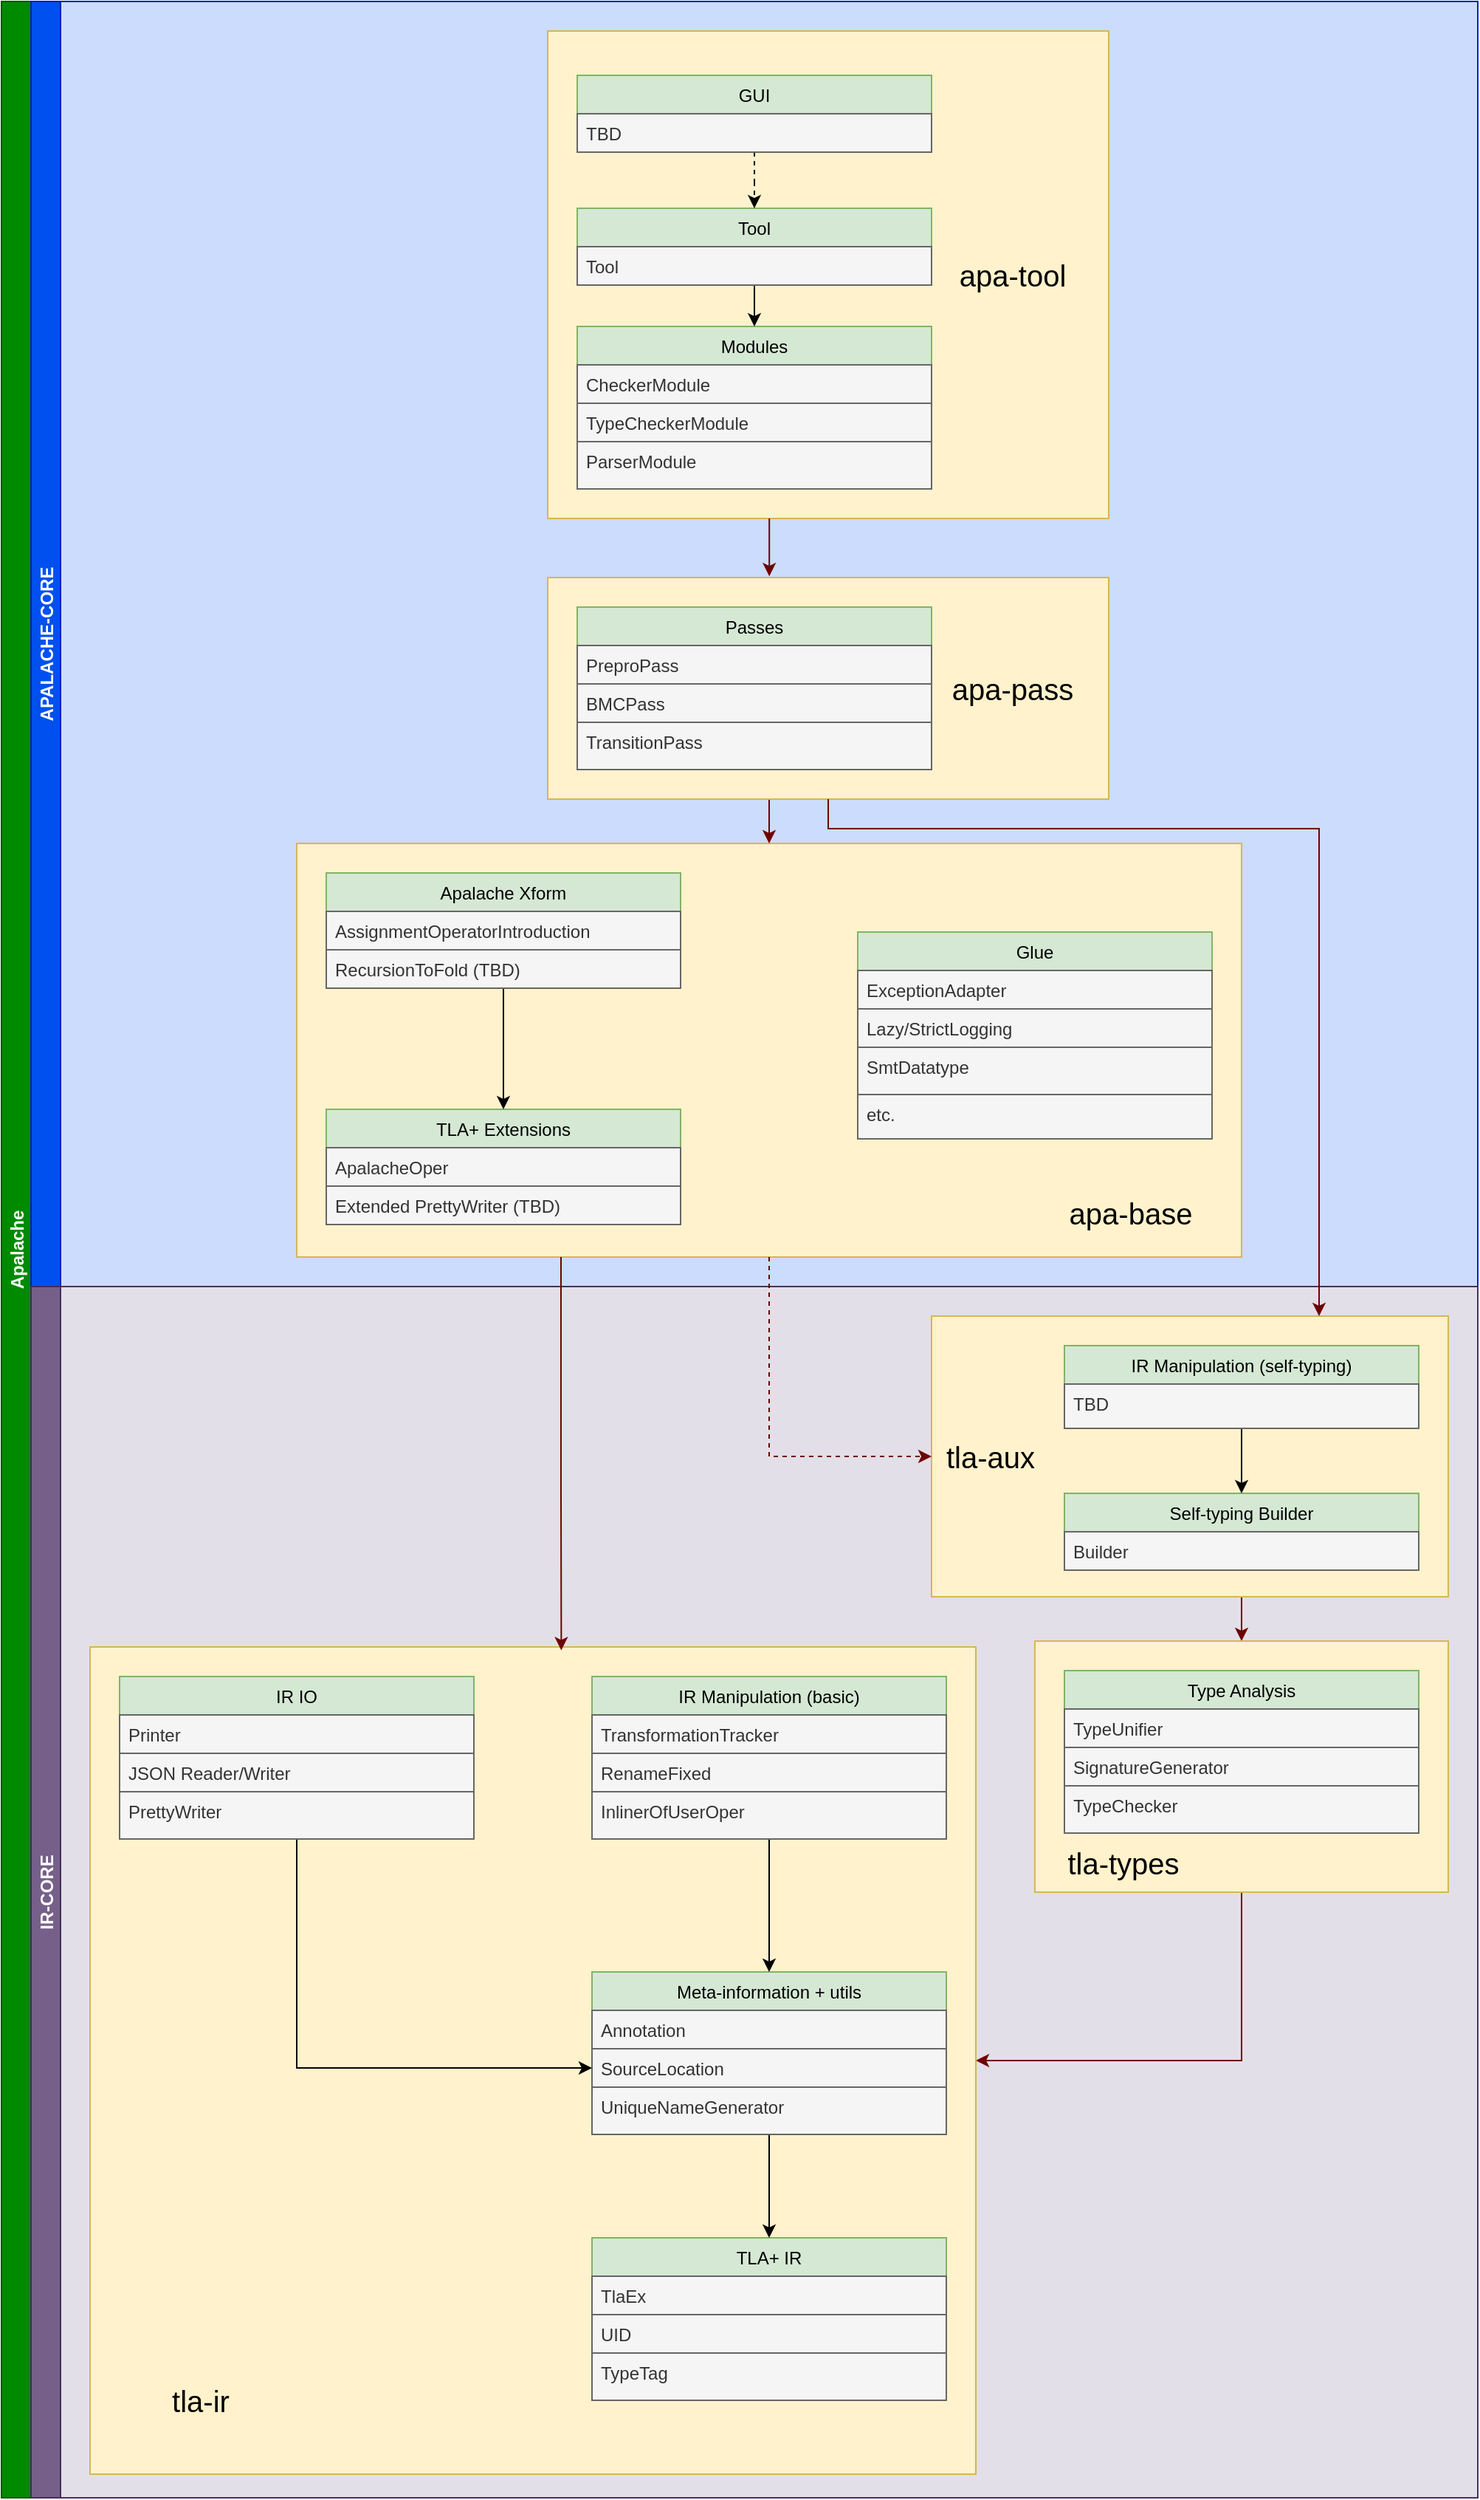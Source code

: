 <mxfile version="14.7.7"><diagram id="Uq9uGv-fbkaLE9p4mVVg" name="Page-1"><mxGraphModel dx="1330" dy="724" grid="1" gridSize="10" guides="1" tooltips="1" connect="1" arrows="1" fold="1" page="1" pageScale="1" pageWidth="850" pageHeight="1100" math="0" shadow="0"><root><mxCell id="0"/><mxCell id="1" parent="0"/><mxCell id="S77rk8HtIOyt9G9LWl7W-6" value="Apalache" style="swimlane;childLayout=stackLayout;resizeParent=1;resizeParentMax=0;horizontal=0;startSize=20;horizontalStack=0;fillColor=#008a00;strokeColor=#005700;fontColor=#ffffff;" vertex="1" parent="1"><mxGeometry x="80" y="440" width="1000" height="1690" as="geometry"/></mxCell><mxCell id="S77rk8HtIOyt9G9LWl7W-8" value="APALACHE-CORE" style="swimlane;startSize=20;horizontal=0;swimlaneLine=1;fillColor=#0050ef;strokeColor=#001DBC;fontColor=#ffffff;" vertex="1" parent="S77rk8HtIOyt9G9LWl7W-6"><mxGeometry x="20" width="980" height="870" as="geometry"><mxRectangle x="20" width="980" height="20" as="alternateBounds"/></mxGeometry></mxCell><mxCell id="S77rk8HtIOyt9G9LWl7W-138" value="" style="rounded=0;whiteSpace=wrap;html=1;fontSize=20;fillColor=#0050ef;strokeColor=#001DBC;fontColor=#ffffff;opacity=20;" vertex="1" parent="S77rk8HtIOyt9G9LWl7W-8"><mxGeometry x="20" width="960" height="870" as="geometry"/></mxCell><mxCell id="S77rk8HtIOyt9G9LWl7W-122" value="" style="rounded=0;whiteSpace=wrap;html=1;fontSize=20;fillColor=#fff2cc;strokeColor=#d6b656;" vertex="1" parent="S77rk8HtIOyt9G9LWl7W-8"><mxGeometry x="180" y="570" width="640" height="280" as="geometry"/></mxCell><mxCell id="S77rk8HtIOyt9G9LWl7W-76" value="TLA+ Extensions" style="swimlane;fontStyle=0;childLayout=stackLayout;horizontal=1;startSize=26;horizontalStack=0;resizeParent=1;resizeParentMax=0;resizeLast=0;collapsible=1;marginBottom=0;fillColor=#d5e8d4;strokeColor=#82b366;" vertex="1" parent="S77rk8HtIOyt9G9LWl7W-8"><mxGeometry x="200" y="750" width="240" height="78" as="geometry"><mxRectangle x="350" y="1370" width="80" height="26" as="alternateBounds"/></mxGeometry></mxCell><mxCell id="S77rk8HtIOyt9G9LWl7W-77" value="ApalacheOper" style="text;strokeColor=#666666;fillColor=#f5f5f5;align=left;verticalAlign=top;spacingLeft=4;spacingRight=4;overflow=hidden;rotatable=0;points=[[0,0.5],[1,0.5]];portConstraint=eastwest;fontColor=#333333;" vertex="1" parent="S77rk8HtIOyt9G9LWl7W-76"><mxGeometry y="26" width="240" height="26" as="geometry"/></mxCell><mxCell id="S77rk8HtIOyt9G9LWl7W-78" value="Extended PrettyWriter (TBD)" style="text;strokeColor=#666666;fillColor=#f5f5f5;align=left;verticalAlign=top;spacingLeft=4;spacingRight=4;overflow=hidden;rotatable=0;points=[[0,0.5],[1,0.5]];portConstraint=eastwest;fontColor=#333333;" vertex="1" parent="S77rk8HtIOyt9G9LWl7W-76"><mxGeometry y="52" width="240" height="26" as="geometry"/></mxCell><mxCell id="S77rk8HtIOyt9G9LWl7W-121" style="edgeStyle=orthogonalEdgeStyle;rounded=0;orthogonalLoop=1;jettySize=auto;html=1;entryX=0.5;entryY=0;entryDx=0;entryDy=0;fontSize=20;" edge="1" parent="S77rk8HtIOyt9G9LWl7W-8" source="S77rk8HtIOyt9G9LWl7W-106" target="S77rk8HtIOyt9G9LWl7W-76"><mxGeometry relative="1" as="geometry"/></mxCell><mxCell id="S77rk8HtIOyt9G9LWl7W-106" value="Apalache Xform" style="swimlane;fontStyle=0;childLayout=stackLayout;horizontal=1;startSize=26;horizontalStack=0;resizeParent=1;resizeParentMax=0;resizeLast=0;collapsible=1;marginBottom=0;fillColor=#d5e8d4;strokeColor=#82b366;" vertex="1" parent="S77rk8HtIOyt9G9LWl7W-8"><mxGeometry x="200" y="590" width="240" height="78" as="geometry"><mxRectangle x="350" y="1370" width="80" height="26" as="alternateBounds"/></mxGeometry></mxCell><mxCell id="S77rk8HtIOyt9G9LWl7W-107" value="AssignmentOperatorIntroduction" style="text;strokeColor=#666666;fillColor=#f5f5f5;align=left;verticalAlign=top;spacingLeft=4;spacingRight=4;overflow=hidden;rotatable=0;points=[[0,0.5],[1,0.5]];portConstraint=eastwest;fontColor=#333333;" vertex="1" parent="S77rk8HtIOyt9G9LWl7W-106"><mxGeometry y="26" width="240" height="26" as="geometry"/></mxCell><mxCell id="S77rk8HtIOyt9G9LWl7W-108" value="RecursionToFold (TBD)" style="text;strokeColor=#666666;fillColor=#f5f5f5;align=left;verticalAlign=top;spacingLeft=4;spacingRight=4;overflow=hidden;rotatable=0;points=[[0,0.5],[1,0.5]];portConstraint=eastwest;fontColor=#333333;" vertex="1" parent="S77rk8HtIOyt9G9LWl7W-106"><mxGeometry y="52" width="240" height="26" as="geometry"/></mxCell><mxCell id="S77rk8HtIOyt9G9LWl7W-81" value="Glue" style="swimlane;fontStyle=0;childLayout=stackLayout;horizontal=1;startSize=26;horizontalStack=0;resizeParent=1;resizeParentMax=0;resizeLast=0;collapsible=1;marginBottom=0;fillColor=#d5e8d4;strokeColor=#82b366;" vertex="1" parent="S77rk8HtIOyt9G9LWl7W-8"><mxGeometry x="560" y="630" width="240" height="140" as="geometry"><mxRectangle x="350" y="1370" width="80" height="26" as="alternateBounds"/></mxGeometry></mxCell><mxCell id="S77rk8HtIOyt9G9LWl7W-82" value="ExceptionAdapter" style="text;strokeColor=#666666;fillColor=#f5f5f5;align=left;verticalAlign=top;spacingLeft=4;spacingRight=4;overflow=hidden;rotatable=0;points=[[0,0.5],[1,0.5]];portConstraint=eastwest;fontColor=#333333;" vertex="1" parent="S77rk8HtIOyt9G9LWl7W-81"><mxGeometry y="26" width="240" height="26" as="geometry"/></mxCell><mxCell id="S77rk8HtIOyt9G9LWl7W-83" value="Lazy/StrictLogging" style="text;strokeColor=#666666;fillColor=#f5f5f5;align=left;verticalAlign=top;spacingLeft=4;spacingRight=4;overflow=hidden;rotatable=0;points=[[0,0.5],[1,0.5]];portConstraint=eastwest;fontColor=#333333;" vertex="1" parent="S77rk8HtIOyt9G9LWl7W-81"><mxGeometry y="52" width="240" height="26" as="geometry"/></mxCell><mxCell id="S77rk8HtIOyt9G9LWl7W-84" value="SmtDatatype" style="text;strokeColor=#666666;fillColor=#f5f5f5;align=left;verticalAlign=top;spacingLeft=4;spacingRight=4;overflow=hidden;rotatable=0;points=[[0,0.5],[1,0.5]];portConstraint=eastwest;fontColor=#333333;" vertex="1" parent="S77rk8HtIOyt9G9LWl7W-81"><mxGeometry y="78" width="240" height="32" as="geometry"/></mxCell><mxCell id="S77rk8HtIOyt9G9LWl7W-85" value="etc." style="text;strokeColor=#666666;fillColor=#f5f5f5;align=left;verticalAlign=top;spacingLeft=4;spacingRight=4;overflow=hidden;rotatable=0;points=[[0,0.5],[1,0.5]];portConstraint=eastwest;fontColor=#333333;" vertex="1" parent="S77rk8HtIOyt9G9LWl7W-81"><mxGeometry y="110" width="240" height="30" as="geometry"/></mxCell><mxCell id="S77rk8HtIOyt9G9LWl7W-129" style="edgeStyle=orthogonalEdgeStyle;rounded=0;orthogonalLoop=1;jettySize=auto;html=1;entryX=0.5;entryY=0;entryDx=0;entryDy=0;fontSize=20;fillColor=#a20025;strokeColor=#6F0000;" edge="1" parent="S77rk8HtIOyt9G9LWl7W-8" source="S77rk8HtIOyt9G9LWl7W-126" target="S77rk8HtIOyt9G9LWl7W-122"><mxGeometry relative="1" as="geometry"><Array as="points"><mxPoint x="500" y="560"/><mxPoint x="500" y="560"/></Array></mxGeometry></mxCell><mxCell id="S77rk8HtIOyt9G9LWl7W-126" value="" style="rounded=0;whiteSpace=wrap;html=1;fontSize=20;fillColor=#fff2cc;strokeColor=#d6b656;" vertex="1" parent="S77rk8HtIOyt9G9LWl7W-8"><mxGeometry x="350" y="390" width="380" height="150" as="geometry"/></mxCell><mxCell id="S77rk8HtIOyt9G9LWl7W-86" value="Passes" style="swimlane;fontStyle=0;childLayout=stackLayout;horizontal=1;startSize=26;horizontalStack=0;resizeParent=1;resizeParentMax=0;resizeLast=0;collapsible=1;marginBottom=0;fillColor=#d5e8d4;strokeColor=#82b366;" vertex="1" parent="S77rk8HtIOyt9G9LWl7W-8"><mxGeometry x="370" y="410" width="240" height="110" as="geometry"><mxRectangle x="350" y="1370" width="80" height="26" as="alternateBounds"/></mxGeometry></mxCell><mxCell id="S77rk8HtIOyt9G9LWl7W-87" value="PreproPass" style="text;strokeColor=#666666;fillColor=#f5f5f5;align=left;verticalAlign=top;spacingLeft=4;spacingRight=4;overflow=hidden;rotatable=0;points=[[0,0.5],[1,0.5]];portConstraint=eastwest;fontColor=#333333;" vertex="1" parent="S77rk8HtIOyt9G9LWl7W-86"><mxGeometry y="26" width="240" height="26" as="geometry"/></mxCell><mxCell id="S77rk8HtIOyt9G9LWl7W-88" value="BMCPass" style="text;strokeColor=#666666;fillColor=#f5f5f5;align=left;verticalAlign=top;spacingLeft=4;spacingRight=4;overflow=hidden;rotatable=0;points=[[0,0.5],[1,0.5]];portConstraint=eastwest;fontColor=#333333;" vertex="1" parent="S77rk8HtIOyt9G9LWl7W-86"><mxGeometry y="52" width="240" height="26" as="geometry"/></mxCell><mxCell id="S77rk8HtIOyt9G9LWl7W-89" value="TransitionPass" style="text;strokeColor=#666666;fillColor=#f5f5f5;align=left;verticalAlign=top;spacingLeft=4;spacingRight=4;overflow=hidden;rotatable=0;points=[[0,0.5],[1,0.5]];portConstraint=eastwest;fontColor=#333333;" vertex="1" parent="S77rk8HtIOyt9G9LWl7W-86"><mxGeometry y="78" width="240" height="32" as="geometry"/></mxCell><mxCell id="S77rk8HtIOyt9G9LWl7W-132" value="apa-pass" style="text;html=1;strokeColor=none;fillColor=none;align=center;verticalAlign=middle;whiteSpace=wrap;rounded=0;fontSize=20;" vertex="1" parent="S77rk8HtIOyt9G9LWl7W-8"><mxGeometry x="620" y="455" width="90" height="20" as="geometry"/></mxCell><mxCell id="S77rk8HtIOyt9G9LWl7W-128" value="" style="rounded=0;whiteSpace=wrap;html=1;fontSize=20;fillColor=#fff2cc;strokeColor=#d6b656;" vertex="1" parent="S77rk8HtIOyt9G9LWl7W-8"><mxGeometry x="350" y="20" width="380" height="330" as="geometry"/></mxCell><mxCell id="S77rk8HtIOyt9G9LWl7W-131" style="edgeStyle=orthogonalEdgeStyle;rounded=0;orthogonalLoop=1;jettySize=auto;html=1;entryX=0.395;entryY=-0.006;entryDx=0;entryDy=0;entryPerimeter=0;fontSize=20;fillColor=#a20025;strokeColor=#6F0000;" edge="1" parent="S77rk8HtIOyt9G9LWl7W-8" source="S77rk8HtIOyt9G9LWl7W-128" target="S77rk8HtIOyt9G9LWl7W-126"><mxGeometry relative="1" as="geometry"><Array as="points"><mxPoint x="500" y="330"/><mxPoint x="500" y="330"/></Array></mxGeometry></mxCell><mxCell id="S77rk8HtIOyt9G9LWl7W-91" value="Modules" style="swimlane;fontStyle=0;childLayout=stackLayout;horizontal=1;startSize=26;horizontalStack=0;resizeParent=1;resizeParentMax=0;resizeLast=0;collapsible=1;marginBottom=0;fillColor=#d5e8d4;strokeColor=#82b366;" vertex="1" parent="S77rk8HtIOyt9G9LWl7W-8"><mxGeometry x="370" y="220" width="240" height="110" as="geometry"><mxRectangle x="350" y="1370" width="80" height="26" as="alternateBounds"/></mxGeometry></mxCell><mxCell id="S77rk8HtIOyt9G9LWl7W-92" value="CheckerModule" style="text;strokeColor=#666666;fillColor=#f5f5f5;align=left;verticalAlign=top;spacingLeft=4;spacingRight=4;overflow=hidden;rotatable=0;points=[[0,0.5],[1,0.5]];portConstraint=eastwest;fontColor=#333333;" vertex="1" parent="S77rk8HtIOyt9G9LWl7W-91"><mxGeometry y="26" width="240" height="26" as="geometry"/></mxCell><mxCell id="S77rk8HtIOyt9G9LWl7W-93" value="TypeCheckerModule" style="text;strokeColor=#666666;fillColor=#f5f5f5;align=left;verticalAlign=top;spacingLeft=4;spacingRight=4;overflow=hidden;rotatable=0;points=[[0,0.5],[1,0.5]];portConstraint=eastwest;fontColor=#333333;" vertex="1" parent="S77rk8HtIOyt9G9LWl7W-91"><mxGeometry y="52" width="240" height="26" as="geometry"/></mxCell><mxCell id="S77rk8HtIOyt9G9LWl7W-94" value="ParserModule" style="text;strokeColor=#666666;fillColor=#f5f5f5;align=left;verticalAlign=top;spacingLeft=4;spacingRight=4;overflow=hidden;rotatable=0;points=[[0,0.5],[1,0.5]];portConstraint=eastwest;fontColor=#333333;" vertex="1" parent="S77rk8HtIOyt9G9LWl7W-91"><mxGeometry y="78" width="240" height="32" as="geometry"/></mxCell><mxCell id="S77rk8HtIOyt9G9LWl7W-127" style="edgeStyle=orthogonalEdgeStyle;rounded=0;orthogonalLoop=1;jettySize=auto;html=1;entryX=0.5;entryY=0;entryDx=0;entryDy=0;fontSize=20;" edge="1" parent="S77rk8HtIOyt9G9LWl7W-8" source="S77rk8HtIOyt9G9LWl7W-96" target="S77rk8HtIOyt9G9LWl7W-91"><mxGeometry relative="1" as="geometry"/></mxCell><mxCell id="S77rk8HtIOyt9G9LWl7W-96" value="Tool" style="swimlane;fontStyle=0;childLayout=stackLayout;horizontal=1;startSize=26;horizontalStack=0;resizeParent=1;resizeParentMax=0;resizeLast=0;collapsible=1;marginBottom=0;fillColor=#d5e8d4;strokeColor=#82b366;" vertex="1" parent="S77rk8HtIOyt9G9LWl7W-8"><mxGeometry x="370" y="140" width="240" height="52" as="geometry"><mxRectangle x="350" y="1370" width="80" height="26" as="alternateBounds"/></mxGeometry></mxCell><mxCell id="S77rk8HtIOyt9G9LWl7W-97" value="Tool" style="text;strokeColor=#666666;fillColor=#f5f5f5;align=left;verticalAlign=top;spacingLeft=4;spacingRight=4;overflow=hidden;rotatable=0;points=[[0,0.5],[1,0.5]];portConstraint=eastwest;fontColor=#333333;" vertex="1" parent="S77rk8HtIOyt9G9LWl7W-96"><mxGeometry y="26" width="240" height="26" as="geometry"/></mxCell><mxCell id="S77rk8HtIOyt9G9LWl7W-136" style="edgeStyle=orthogonalEdgeStyle;rounded=0;orthogonalLoop=1;jettySize=auto;html=1;entryX=0.5;entryY=0;entryDx=0;entryDy=0;dashed=1;fontSize=20;" edge="1" parent="S77rk8HtIOyt9G9LWl7W-8" source="S77rk8HtIOyt9G9LWl7W-101" target="S77rk8HtIOyt9G9LWl7W-96"><mxGeometry relative="1" as="geometry"/></mxCell><mxCell id="S77rk8HtIOyt9G9LWl7W-101" value="GUI" style="swimlane;fontStyle=0;childLayout=stackLayout;horizontal=1;startSize=26;horizontalStack=0;resizeParent=1;resizeParentMax=0;resizeLast=0;collapsible=1;marginBottom=0;fillColor=#d5e8d4;strokeColor=#82b366;" vertex="1" parent="S77rk8HtIOyt9G9LWl7W-8"><mxGeometry x="370" y="50" width="240" height="52" as="geometry"><mxRectangle x="350" y="1370" width="80" height="26" as="alternateBounds"/></mxGeometry></mxCell><mxCell id="S77rk8HtIOyt9G9LWl7W-102" value="TBD" style="text;strokeColor=#666666;fillColor=#f5f5f5;align=left;verticalAlign=top;spacingLeft=4;spacingRight=4;overflow=hidden;rotatable=0;points=[[0,0.5],[1,0.5]];portConstraint=eastwest;fontColor=#333333;" vertex="1" parent="S77rk8HtIOyt9G9LWl7W-101"><mxGeometry y="26" width="240" height="26" as="geometry"/></mxCell><mxCell id="S77rk8HtIOyt9G9LWl7W-133" value="&lt;div&gt;apa-tool&lt;/div&gt;" style="text;html=1;strokeColor=none;fillColor=none;align=center;verticalAlign=middle;whiteSpace=wrap;rounded=0;fontSize=20;" vertex="1" parent="S77rk8HtIOyt9G9LWl7W-8"><mxGeometry x="620" y="175" width="90" height="20" as="geometry"/></mxCell><mxCell id="S77rk8HtIOyt9G9LWl7W-9" value="IR-CORE" style="swimlane;startSize=20;horizontal=0;fillColor=#76608a;strokeColor=#432D57;fontColor=#ffffff;" vertex="1" parent="S77rk8HtIOyt9G9LWl7W-6"><mxGeometry x="20" y="870" width="980" height="820" as="geometry"><mxRectangle x="20" y="560" width="980" height="20" as="alternateBounds"/></mxGeometry></mxCell><mxCell id="S77rk8HtIOyt9G9LWl7W-139" value="" style="rounded=0;whiteSpace=wrap;html=1;fontSize=20;fillColor=#76608a;strokeColor=#432D57;fontColor=#ffffff;opacity=20;" vertex="1" parent="S77rk8HtIOyt9G9LWl7W-9"><mxGeometry x="20" width="960" height="820" as="geometry"/></mxCell><mxCell id="S77rk8HtIOyt9G9LWl7W-119" style="edgeStyle=orthogonalEdgeStyle;rounded=0;orthogonalLoop=1;jettySize=auto;html=1;fontSize=20;fillColor=#a20025;strokeColor=#6F0000;" edge="1" parent="S77rk8HtIOyt9G9LWl7W-9" source="S77rk8HtIOyt9G9LWl7W-73" target="S77rk8HtIOyt9G9LWl7W-71"><mxGeometry relative="1" as="geometry"><Array as="points"><mxPoint x="820" y="220"/><mxPoint x="820" y="220"/></Array></mxGeometry></mxCell><mxCell id="S77rk8HtIOyt9G9LWl7W-73" value="" style="rounded=0;whiteSpace=wrap;html=1;fontSize=20;fillColor=#fff2cc;strokeColor=#d6b656;" vertex="1" parent="S77rk8HtIOyt9G9LWl7W-9"><mxGeometry x="610" y="20" width="350" height="190" as="geometry"/></mxCell><mxCell id="S77rk8HtIOyt9G9LWl7W-116" style="edgeStyle=orthogonalEdgeStyle;rounded=0;orthogonalLoop=1;jettySize=auto;html=1;entryX=1;entryY=0.5;entryDx=0;entryDy=0;fontSize=20;fillColor=#a20025;strokeColor=#6F0000;" edge="1" parent="S77rk8HtIOyt9G9LWl7W-9" source="S77rk8HtIOyt9G9LWl7W-71" target="S77rk8HtIOyt9G9LWl7W-66"><mxGeometry relative="1" as="geometry"><Array as="points"><mxPoint x="820" y="524"/></Array></mxGeometry></mxCell><mxCell id="S77rk8HtIOyt9G9LWl7W-71" value="" style="rounded=0;whiteSpace=wrap;html=1;fillColor=#fff2cc;strokeColor=#d6b656;" vertex="1" parent="S77rk8HtIOyt9G9LWl7W-9"><mxGeometry x="680" y="240" width="280" height="170" as="geometry"/></mxCell><mxCell id="S77rk8HtIOyt9G9LWl7W-66" value="" style="rounded=0;whiteSpace=wrap;html=1;fillColor=#fff2cc;strokeColor=#d6b656;" vertex="1" parent="S77rk8HtIOyt9G9LWl7W-9"><mxGeometry x="40" y="244" width="600" height="560" as="geometry"/></mxCell><mxCell id="S77rk8HtIOyt9G9LWl7W-14" value="TLA+ IR" style="swimlane;fontStyle=0;childLayout=stackLayout;horizontal=1;startSize=26;horizontalStack=0;resizeParent=1;resizeParentMax=0;resizeLast=0;collapsible=1;marginBottom=0;fillColor=#d5e8d4;strokeColor=#82b366;" vertex="1" parent="S77rk8HtIOyt9G9LWl7W-9"><mxGeometry x="380" y="644" width="240" height="110" as="geometry"><mxRectangle x="350" y="1370" width="80" height="26" as="alternateBounds"/></mxGeometry></mxCell><mxCell id="S77rk8HtIOyt9G9LWl7W-15" value="TlaEx" style="text;strokeColor=#666666;fillColor=#f5f5f5;align=left;verticalAlign=top;spacingLeft=4;spacingRight=4;overflow=hidden;rotatable=0;points=[[0,0.5],[1,0.5]];portConstraint=eastwest;fontColor=#333333;" vertex="1" parent="S77rk8HtIOyt9G9LWl7W-14"><mxGeometry y="26" width="240" height="26" as="geometry"/></mxCell><mxCell id="S77rk8HtIOyt9G9LWl7W-16" value="UID" style="text;strokeColor=#666666;fillColor=#f5f5f5;align=left;verticalAlign=top;spacingLeft=4;spacingRight=4;overflow=hidden;rotatable=0;points=[[0,0.5],[1,0.5]];portConstraint=eastwest;fontColor=#333333;" vertex="1" parent="S77rk8HtIOyt9G9LWl7W-14"><mxGeometry y="52" width="240" height="26" as="geometry"/></mxCell><mxCell id="S77rk8HtIOyt9G9LWl7W-17" value="TypeTag" style="text;strokeColor=#666666;fillColor=#f5f5f5;align=left;verticalAlign=top;spacingLeft=4;spacingRight=4;overflow=hidden;rotatable=0;points=[[0,0.5],[1,0.5]];portConstraint=eastwest;fontColor=#333333;" vertex="1" parent="S77rk8HtIOyt9G9LWl7W-14"><mxGeometry y="78" width="240" height="32" as="geometry"/></mxCell><mxCell id="S77rk8HtIOyt9G9LWl7W-25" style="edgeStyle=orthogonalEdgeStyle;rounded=0;orthogonalLoop=1;jettySize=auto;html=1;entryX=0.5;entryY=0;entryDx=0;entryDy=0;" edge="1" parent="S77rk8HtIOyt9G9LWl7W-9" source="S77rk8HtIOyt9G9LWl7W-20" target="S77rk8HtIOyt9G9LWl7W-14"><mxGeometry relative="1" as="geometry"/></mxCell><mxCell id="S77rk8HtIOyt9G9LWl7W-20" value="Meta-information + utils" style="swimlane;fontStyle=0;childLayout=stackLayout;horizontal=1;startSize=26;horizontalStack=0;resizeParent=1;resizeParentMax=0;resizeLast=0;collapsible=1;marginBottom=0;fillColor=#d5e8d4;strokeColor=#82b366;" vertex="1" parent="S77rk8HtIOyt9G9LWl7W-9"><mxGeometry x="380" y="464" width="240" height="110" as="geometry"><mxRectangle x="350" y="1370" width="80" height="26" as="alternateBounds"/></mxGeometry></mxCell><mxCell id="S77rk8HtIOyt9G9LWl7W-21" value="Annotation" style="text;strokeColor=#666666;fillColor=#f5f5f5;align=left;verticalAlign=top;spacingLeft=4;spacingRight=4;overflow=hidden;rotatable=0;points=[[0,0.5],[1,0.5]];portConstraint=eastwest;fontColor=#333333;" vertex="1" parent="S77rk8HtIOyt9G9LWl7W-20"><mxGeometry y="26" width="240" height="26" as="geometry"/></mxCell><mxCell id="S77rk8HtIOyt9G9LWl7W-22" value="SourceLocation" style="text;strokeColor=#666666;fillColor=#f5f5f5;align=left;verticalAlign=top;spacingLeft=4;spacingRight=4;overflow=hidden;rotatable=0;points=[[0,0.5],[1,0.5]];portConstraint=eastwest;fontColor=#333333;" vertex="1" parent="S77rk8HtIOyt9G9LWl7W-20"><mxGeometry y="52" width="240" height="26" as="geometry"/></mxCell><mxCell id="S77rk8HtIOyt9G9LWl7W-23" value="UniqueNameGenerator" style="text;strokeColor=#666666;fillColor=#f5f5f5;align=left;verticalAlign=top;spacingLeft=4;spacingRight=4;overflow=hidden;rotatable=0;points=[[0,0.5],[1,0.5]];portConstraint=eastwest;fontColor=#333333;" vertex="1" parent="S77rk8HtIOyt9G9LWl7W-20"><mxGeometry y="78" width="240" height="32" as="geometry"/></mxCell><mxCell id="S77rk8HtIOyt9G9LWl7W-47" style="edgeStyle=orthogonalEdgeStyle;rounded=0;orthogonalLoop=1;jettySize=auto;html=1;entryX=0;entryY=0.5;entryDx=0;entryDy=0;" edge="1" parent="S77rk8HtIOyt9G9LWl7W-9" source="S77rk8HtIOyt9G9LWl7W-26" target="S77rk8HtIOyt9G9LWl7W-22"><mxGeometry relative="1" as="geometry"/></mxCell><mxCell id="S77rk8HtIOyt9G9LWl7W-26" value="IR IO" style="swimlane;fontStyle=0;childLayout=stackLayout;horizontal=1;startSize=26;horizontalStack=0;resizeParent=1;resizeParentMax=0;resizeLast=0;collapsible=1;marginBottom=0;fillColor=#d5e8d4;strokeColor=#82b366;" vertex="1" parent="S77rk8HtIOyt9G9LWl7W-9"><mxGeometry x="60" y="264" width="240" height="110" as="geometry"><mxRectangle x="350" y="1370" width="80" height="26" as="alternateBounds"/></mxGeometry></mxCell><mxCell id="S77rk8HtIOyt9G9LWl7W-27" value="Printer" style="text;strokeColor=#666666;fillColor=#f5f5f5;align=left;verticalAlign=top;spacingLeft=4;spacingRight=4;overflow=hidden;rotatable=0;points=[[0,0.5],[1,0.5]];portConstraint=eastwest;fontColor=#333333;" vertex="1" parent="S77rk8HtIOyt9G9LWl7W-26"><mxGeometry y="26" width="240" height="26" as="geometry"/></mxCell><mxCell id="S77rk8HtIOyt9G9LWl7W-28" value="JSON Reader/Writer" style="text;strokeColor=#666666;fillColor=#f5f5f5;align=left;verticalAlign=top;spacingLeft=4;spacingRight=4;overflow=hidden;rotatable=0;points=[[0,0.5],[1,0.5]];portConstraint=eastwest;fontColor=#333333;" vertex="1" parent="S77rk8HtIOyt9G9LWl7W-26"><mxGeometry y="52" width="240" height="26" as="geometry"/></mxCell><mxCell id="S77rk8HtIOyt9G9LWl7W-29" value="PrettyWriter" style="text;strokeColor=#666666;fillColor=#f5f5f5;align=left;verticalAlign=top;spacingLeft=4;spacingRight=4;overflow=hidden;rotatable=0;points=[[0,0.5],[1,0.5]];portConstraint=eastwest;fontColor=#333333;" vertex="1" parent="S77rk8HtIOyt9G9LWl7W-26"><mxGeometry y="78" width="240" height="32" as="geometry"/></mxCell><mxCell id="S77rk8HtIOyt9G9LWl7W-45" style="edgeStyle=orthogonalEdgeStyle;rounded=0;orthogonalLoop=1;jettySize=auto;html=1;entryX=0.5;entryY=0;entryDx=0;entryDy=0;" edge="1" parent="S77rk8HtIOyt9G9LWl7W-9" source="S77rk8HtIOyt9G9LWl7W-33" target="S77rk8HtIOyt9G9LWl7W-20"><mxGeometry relative="1" as="geometry"/></mxCell><mxCell id="S77rk8HtIOyt9G9LWl7W-33" value="IR Manipulation (basic)" style="swimlane;fontStyle=0;childLayout=stackLayout;horizontal=1;startSize=26;horizontalStack=0;resizeParent=1;resizeParentMax=0;resizeLast=0;collapsible=1;marginBottom=0;fillColor=#d5e8d4;strokeColor=#82b366;" vertex="1" parent="S77rk8HtIOyt9G9LWl7W-9"><mxGeometry x="380" y="264" width="240" height="110" as="geometry"><mxRectangle x="350" y="1370" width="80" height="26" as="alternateBounds"/></mxGeometry></mxCell><mxCell id="S77rk8HtIOyt9G9LWl7W-34" value="TransformationTracker" style="text;strokeColor=#666666;fillColor=#f5f5f5;align=left;verticalAlign=top;spacingLeft=4;spacingRight=4;overflow=hidden;rotatable=0;points=[[0,0.5],[1,0.5]];portConstraint=eastwest;fontColor=#333333;" vertex="1" parent="S77rk8HtIOyt9G9LWl7W-33"><mxGeometry y="26" width="240" height="26" as="geometry"/></mxCell><mxCell id="S77rk8HtIOyt9G9LWl7W-35" value="RenameFixed" style="text;strokeColor=#666666;fillColor=#f5f5f5;align=left;verticalAlign=top;spacingLeft=4;spacingRight=4;overflow=hidden;rotatable=0;points=[[0,0.5],[1,0.5]];portConstraint=eastwest;fontColor=#333333;" vertex="1" parent="S77rk8HtIOyt9G9LWl7W-33"><mxGeometry y="52" width="240" height="26" as="geometry"/></mxCell><mxCell id="S77rk8HtIOyt9G9LWl7W-36" value="InlinerOfUserOper" style="text;strokeColor=#666666;fillColor=#f5f5f5;align=left;verticalAlign=top;spacingLeft=4;spacingRight=4;overflow=hidden;rotatable=0;points=[[0,0.5],[1,0.5]];portConstraint=eastwest;fontColor=#333333;" vertex="1" parent="S77rk8HtIOyt9G9LWl7W-33"><mxGeometry y="78" width="240" height="32" as="geometry"/></mxCell><mxCell id="S77rk8HtIOyt9G9LWl7W-39" value="Type Analysis" style="swimlane;fontStyle=0;childLayout=stackLayout;horizontal=1;startSize=26;horizontalStack=0;resizeParent=1;resizeParentMax=0;resizeLast=0;collapsible=1;marginBottom=0;fillColor=#d5e8d4;strokeColor=#82b366;" vertex="1" parent="S77rk8HtIOyt9G9LWl7W-9"><mxGeometry x="700" y="260" width="240" height="110" as="geometry"><mxRectangle x="350" y="1370" width="80" height="26" as="alternateBounds"/></mxGeometry></mxCell><mxCell id="S77rk8HtIOyt9G9LWl7W-40" value="TypeUnifier" style="text;strokeColor=#666666;fillColor=#f5f5f5;align=left;verticalAlign=top;spacingLeft=4;spacingRight=4;overflow=hidden;rotatable=0;points=[[0,0.5],[1,0.5]];portConstraint=eastwest;fontColor=#333333;" vertex="1" parent="S77rk8HtIOyt9G9LWl7W-39"><mxGeometry y="26" width="240" height="26" as="geometry"/></mxCell><mxCell id="S77rk8HtIOyt9G9LWl7W-41" value="SignatureGenerator" style="text;strokeColor=#666666;fillColor=#f5f5f5;align=left;verticalAlign=top;spacingLeft=4;spacingRight=4;overflow=hidden;rotatable=0;points=[[0,0.5],[1,0.5]];portConstraint=eastwest;fontColor=#333333;" vertex="1" parent="S77rk8HtIOyt9G9LWl7W-39"><mxGeometry y="52" width="240" height="26" as="geometry"/></mxCell><mxCell id="S77rk8HtIOyt9G9LWl7W-42" value="TypeChecker" style="text;strokeColor=#666666;fillColor=#f5f5f5;align=left;verticalAlign=top;spacingLeft=4;spacingRight=4;overflow=hidden;rotatable=0;points=[[0,0.5],[1,0.5]];portConstraint=eastwest;fontColor=#333333;" vertex="1" parent="S77rk8HtIOyt9G9LWl7W-39"><mxGeometry y="78" width="240" height="32" as="geometry"/></mxCell><mxCell id="S77rk8HtIOyt9G9LWl7W-49" value="Self-typing Builder" style="swimlane;fontStyle=0;childLayout=stackLayout;horizontal=1;startSize=26;horizontalStack=0;resizeParent=1;resizeParentMax=0;resizeLast=0;collapsible=1;marginBottom=0;fillColor=#d5e8d4;strokeColor=#82b366;" vertex="1" parent="S77rk8HtIOyt9G9LWl7W-9"><mxGeometry x="700" y="140" width="240" height="52" as="geometry"><mxRectangle x="350" y="1370" width="80" height="26" as="alternateBounds"/></mxGeometry></mxCell><mxCell id="S77rk8HtIOyt9G9LWl7W-50" value="Builder" style="text;strokeColor=#666666;fillColor=#f5f5f5;align=left;verticalAlign=top;spacingLeft=4;spacingRight=4;overflow=hidden;rotatable=0;points=[[0,0.5],[1,0.5]];portConstraint=eastwest;fontColor=#333333;" vertex="1" parent="S77rk8HtIOyt9G9LWl7W-49"><mxGeometry y="26" width="240" height="26" as="geometry"/></mxCell><mxCell id="S77rk8HtIOyt9G9LWl7W-70" style="edgeStyle=orthogonalEdgeStyle;rounded=0;orthogonalLoop=1;jettySize=auto;html=1;entryX=0.5;entryY=0;entryDx=0;entryDy=0;" edge="1" parent="S77rk8HtIOyt9G9LWl7W-9" source="S77rk8HtIOyt9G9LWl7W-55" target="S77rk8HtIOyt9G9LWl7W-49"><mxGeometry relative="1" as="geometry"/></mxCell><mxCell id="S77rk8HtIOyt9G9LWl7W-55" value="IR Manipulation (self-typing)" style="swimlane;fontStyle=0;childLayout=stackLayout;horizontal=1;startSize=26;horizontalStack=0;resizeParent=1;resizeParentMax=0;resizeLast=0;collapsible=1;marginBottom=0;fillColor=#d5e8d4;strokeColor=#82b366;" vertex="1" parent="S77rk8HtIOyt9G9LWl7W-9"><mxGeometry x="700" y="40" width="240" height="56" as="geometry"><mxRectangle x="350" y="1370" width="80" height="26" as="alternateBounds"/></mxGeometry></mxCell><mxCell id="S77rk8HtIOyt9G9LWl7W-59" value="TBD" style="text;strokeColor=#666666;fillColor=#f5f5f5;align=left;verticalAlign=top;spacingLeft=4;spacingRight=4;overflow=hidden;rotatable=0;points=[[0,0.5],[1,0.5]];portConstraint=eastwest;fontColor=#333333;" vertex="1" parent="S77rk8HtIOyt9G9LWl7W-55"><mxGeometry y="26" width="240" height="30" as="geometry"/></mxCell><mxCell id="S77rk8HtIOyt9G9LWl7W-65" value="&lt;font style=&quot;font-size: 20px&quot;&gt;tla-ir&lt;/font&gt;" style="text;html=1;strokeColor=none;fillColor=none;align=center;verticalAlign=middle;whiteSpace=wrap;rounded=0;" vertex="1" parent="S77rk8HtIOyt9G9LWl7W-9"><mxGeometry x="60" y="734" width="110" height="40" as="geometry"/></mxCell><mxCell id="S77rk8HtIOyt9G9LWl7W-74" value="&lt;div&gt;tla-aux&lt;/div&gt;" style="text;html=1;strokeColor=none;fillColor=none;align=center;verticalAlign=middle;whiteSpace=wrap;rounded=0;fontSize=20;" vertex="1" parent="S77rk8HtIOyt9G9LWl7W-9"><mxGeometry x="610" y="105" width="80" height="20" as="geometry"/></mxCell><mxCell id="S77rk8HtIOyt9G9LWl7W-75" value="&lt;div&gt;tla-types&lt;/div&gt;" style="text;html=1;strokeColor=none;fillColor=none;align=center;verticalAlign=middle;whiteSpace=wrap;rounded=0;fontSize=20;" vertex="1" parent="S77rk8HtIOyt9G9LWl7W-9"><mxGeometry x="700" y="380" width="80" height="20" as="geometry"/></mxCell><mxCell id="S77rk8HtIOyt9G9LWl7W-123" style="edgeStyle=orthogonalEdgeStyle;rounded=0;orthogonalLoop=1;jettySize=auto;html=1;entryX=0.532;entryY=0.004;entryDx=0;entryDy=0;entryPerimeter=0;fontSize=20;fillColor=#a20025;strokeColor=#6F0000;" edge="1" parent="S77rk8HtIOyt9G9LWl7W-6" source="S77rk8HtIOyt9G9LWl7W-122" target="S77rk8HtIOyt9G9LWl7W-66"><mxGeometry relative="1" as="geometry"><Array as="points"><mxPoint x="379" y="1010"/><mxPoint x="379" y="1010"/></Array></mxGeometry></mxCell><mxCell id="S77rk8HtIOyt9G9LWl7W-134" style="edgeStyle=orthogonalEdgeStyle;rounded=0;orthogonalLoop=1;jettySize=auto;html=1;entryX=0.75;entryY=0;entryDx=0;entryDy=0;fontSize=20;fillColor=#a20025;strokeColor=#6F0000;" edge="1" parent="S77rk8HtIOyt9G9LWl7W-6" source="S77rk8HtIOyt9G9LWl7W-126" target="S77rk8HtIOyt9G9LWl7W-73"><mxGeometry relative="1" as="geometry"><Array as="points"><mxPoint x="893" y="560"/></Array></mxGeometry></mxCell><mxCell id="S77rk8HtIOyt9G9LWl7W-135" style="edgeStyle=orthogonalEdgeStyle;rounded=0;orthogonalLoop=1;jettySize=auto;html=1;entryX=0;entryY=0.5;entryDx=0;entryDy=0;fontSize=20;fillColor=#a20025;strokeColor=#6F0000;dashed=1;" edge="1" parent="S77rk8HtIOyt9G9LWl7W-6" source="S77rk8HtIOyt9G9LWl7W-122" target="S77rk8HtIOyt9G9LWl7W-73"><mxGeometry relative="1" as="geometry"/></mxCell><mxCell id="S77rk8HtIOyt9G9LWl7W-125" value="apa-base" style="text;html=1;strokeColor=none;fillColor=none;align=center;verticalAlign=middle;whiteSpace=wrap;rounded=0;fontSize=20;" vertex="1" parent="1"><mxGeometry x="800" y="1250" width="90" height="20" as="geometry"/></mxCell></root></mxGraphModel></diagram></mxfile>
